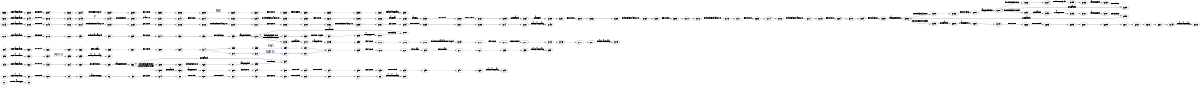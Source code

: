// copy this to aut.dot and run
// dot -Tpdf aut.dot > aut.pdf 
digraph G { size="8,5"; rankdir="LR";
q1 -> q0 [ style=dashed, color = green label="Push_Main_q236" ];
q2 -> q16 [ label="EnvFresh" ];
q3 -> q19 [ label="DeactivateReady" ];
q4 -> q6 [ label="" ];
q5 -> q14 [ label="EnvStore" ];
q6 -> q7 [ label="SMatch-MATCH" ];
q7 -> q5 [ label="" ];
q8 -> q10 [ label="EnvFresh" ];
q9 -> q12 [ label="EnvStore" ];
q10 -> q11 [ label="ReturnBind" ];
q11 -> q9 [ label="" ];
q12 -> q13 [ label="ReturnBind" ];
q13 -> q15 [ label="" ];
q14 -> q8 [ label="" ];
q15 -> q17 [ label="" ];
q16 -> q4 [ label="" ];
q17 -> q3 [ label="" ];
q18 -> q2 [ label="ActivateFrame" ];
q22 -> q46 [ label="EnvFresh" ];
q23 -> q49 [ label="DeactivateReady" ];
q24 -> q30 [ label="" ];
q25 -> q44 [ label="EnvStore" ];
q26 -> q28 [ label="" ];
q27 -> q33 [ label="ManyAppend" ];
q28 -> q29 [ style=dashed, color = green label="Push_Digit_q18" ];
q29 -> q27 [ label="" ];
q30 -> q31 [ label="BoundSetup" ];
q31 -> q32 [ label="ManyFreshList" ];
q32 -> q26 [ label="BoundCheckMore" ];
q32 -> q35 [ label="BoundCheckSuccess" ];
q33 -> q34 [ label="BoundIncr" ];
q34 -> q32 [ label="CutBiasAlt" ];
q35 -> q36 [ label="CutBiasAlt" ];
q36 -> q37 [ label="ManyReturn" ];
q37 -> q25 [ label="" ];
q38 -> q40 [ label="EnvFresh" ];
q39 -> q42 [ label="EnvStore" ];
q40 -> q41 [ label="ReturnBind" ];
q41 -> q39 [ label="" ];
q42 -> q43 [ label="ReturnBind" ];
q43 -> q45 [ label="" ];
q44 -> q38 [ label="" ];
q45 -> q47 [ label="" ];
q46 -> q24 [ label="" ];
q47 -> q23 [ label="" ];
q48 -> q22 [ label="ActivateFrame" ];
q52 -> q54 [ label="" ];
q53 -> q57 [ label="DeactivateReady" ];
q54 -> q55 [ fontsize = 26, fontname = courrier, color = blue, label="MATCH" ];
q55 -> q53 [ label="" ];
q56 -> q52 [ label="ActivateFrame" ];
q58 -> q82 [ label="EnvFresh" ];
q59 -> q85 [ label="DeactivateReady" ];
q60 -> q62 [ label="" ];
q61 -> q80 [ label="EnvStore" ];
q62 -> q63 [ label="GetStream" ];
q63 -> q61 [ label="" ];
q64 -> q74 [ label="" ];
q65 -> q76 [ label="EnvStore" ];
q66 -> q68 [ label="" ];
q67 -> q75 [ label="" ];
q68 -> q69 [ fontsize = 26, fontname = courrier, color = blue, label="END" ];
q69 -> q67 [ label="" ];
q70 -> q72 [ label="" ];
q71 -> q75 [ label="" ];
q72 -> q73 [ fontsize = 26, fontname = courrier, color = blue, label="MATCH" ];
q73 -> q71 [ label="" ];
q74 -> q70 [ label="" ];
q74 -> q66 [ label="" ];
q75 -> q65 [ label="" ];
q76 -> q78 [ label="" ];
q77 -> q81 [ label="" ];
q78 -> q79 [ label="SetStream" ];
q79 -> q77 [ label="ReturnLast" ];
q80 -> q64 [ label="" ];
q81 -> q83 [ label="" ];
q82 -> q60 [ label="" ];
q83 -> q59 [ label="" ];
q84 -> q58 [ label="ActivateFrame" ];
q86 -> q116 [ label="EnvFresh" ];
q87 -> q119 [ label="DeactivateReady" ];
q88 -> q90 [ label="" ];
q89 -> q114 [ label="EnvStore" ];
q90 -> q91 [ style=dashed, color = green label="Push_Natural_q48" ];
q91 -> q89 [ label="" ];
q92 -> q98 [ label="" ];
q93 -> q112 [ label="EnvStore" ];
q94 -> q96 [ label="" ];
q95 -> q101 [ label="ManyAppend" ];
q96 -> q97 [ style=dashed, color = green label="Push__WS_q56" ];
q97 -> q95 [ label="" ];
q98 -> q99 [ label="BoundSetup" ];
q99 -> q100 [ label="ManyFreshList" ];
q100 -> q94 [ label="BoundCheckMore" ];
q100 -> q103 [ label="BoundCheckSuccess" ];
q101 -> q102 [ label="BoundIncr" ];
q102 -> q100 [ label="CutBiasAlt" ];
q103 -> q104 [ label="CutBiasAlt" ];
q104 -> q105 [ label="ManyReturn" ];
q105 -> q93 [ label="" ];
q106 -> q108 [ label="" ];
q107 -> q110 [ label="EnvStore" ];
q108 -> q109 [ style=dashed, color = green label="Push__LookaheadNotWS_q84" ];
q109 -> q107 [ label="" ];
q110 -> q111 [ label="ReturnBind" ];
q111 -> q113 [ label="" ];
q112 -> q106 [ label="" ];
q113 -> q115 [ label="" ];
q114 -> q92 [ label="" ];
q115 -> q117 [ label="" ];
q116 -> q88 [ label="" ];
q117 -> q87 [ label="" ];
q118 -> q86 [ label="ActivateFrame" ];
q120 -> q140 [ label="EnvFresh" ];
q121 -> q143 [ label="DeactivateReady" ];
q122 -> q124 [ label="" ];
q123 -> q138 [ label="EnvStore" ];
q124 -> q125 [ style=dashed, color = green label="Push_Token__45_q118" ];
q125 -> q123 [ label="" ];
q126 -> q128 [ label="" ];
q127 -> q136 [ label="EnvStore" ];
q128 -> q129 [ style=dashed, color = green label="Push_Token__45_q118" ];
q129 -> q127 [ label="" ];
q130 -> q132 [ label="" ];
q131 -> q134 [ label="EnvStore" ];
q132 -> q133 [ style=dashed, color = green label="Push_Token__45_q118" ];
q133 -> q131 [ label="" ];
q134 -> q135 [ label="ReturnBind" ];
q135 -> q137 [ label="" ];
q136 -> q130 [ label="" ];
q137 -> q139 [ label="" ];
q138 -> q126 [ label="" ];
q139 -> q141 [ label="" ];
q140 -> q122 [ label="" ];
q141 -> q121 [ label="" ];
q142 -> q120 [ label="ActivateFrame" ];
q144 -> q216 [ label="EnvFresh" ];
q145 -> q219 [ label="DeactivateReady" ];
q146 -> q148 [ label="" ];
q147 -> q214 [ label="EnvStore" ];
q148 -> q149 [ fontsize = 26, fontname = courrier, color = blue, label="P" ];
q149 -> q150 [ label="DropOneOut" ];
q150 -> q151 [ label="EvalPure" ];
q151 -> q147 [ label="" ];
q152 -> q154 [ label="" ];
q153 -> q212 [ label="EnvStore" ];
q154 -> q155 [ style=dashed, color = green label="Push_Token__45_q118" ];
q155 -> q153 [ label="" ];
q156 -> q162 [ label="" ];
q157 -> q210 [ label="EnvStore" ];
q158 -> q160 [ label="EnvFresh" ];
q159 -> q164 [ label="CutBiasAlt" ];
q160 -> q161 [ label="ReturnBind" ];
q161 -> q159 [ label="" ];
q162 -> q163 [ label="CaseCall" ];
q163 -> q158 [ label="CaseTry" ];
q164 -> q165 [ label="CaseEnd" ];
q165 -> q157 [ label="" ];
q166 -> q168 [ label="" ];
q167 -> q208 [ label="EnvStore" ];
q168 -> q169 [ style=dashed, color = green label="Push_Token__45_q118" ];
q169 -> q167 [ label="" ];
q170 -> q172 [ label="" ];
q171 -> q206 [ label="EnvStore" ];
q172 -> q173 [ style=dashed, color = green label="Push_Token__45_q118" ];
q173 -> q171 [ label="" ];
q174 -> q176 [ label="" ];
q175 -> q204 [ label="EnvStore" ];
q176 -> q177 [ style=dashed, color = green label="Push_Token__45_q118" ];
q177 -> q175 [ label="" ];
q178 -> q194 [ label="" ];
q179 -> q202 [ label="EnvStore" ];
q180 -> q186 [ label="" ];
q181 -> q197 [ label="ManyAppend" ];
q182 -> q184 [ label="" ];
q183 -> q189 [ label="ManyAppend" ];
q184 -> q185 [ style=dashed, color = green label="Push_RGB_q142" ];
q185 -> q183 [ label="" ];
q186 -> q187 [ label="BoundSetup" ];
q187 -> q188 [ label="ManyFreshList" ];
q188 -> q182 [ label="BoundCheckMore" ];
q188 -> q191 [ label="BoundCheckSuccess" ];
q189 -> q190 [ label="BoundIncr" ];
q190 -> q188 [ label="CutBiasAlt" ];
q191 -> q192 [ label="CutBiasAlt" ];
q192 -> q193 [ label="ManyReturn" ];
q193 -> q181 [ label="" ];
q194 -> q195 [ label="BoundSetup" ];
q195 -> q196 [ label="ManyFreshList" ];
q196 -> q180 [ label="BoundCheckMore" ];
q196 -> q199 [ label="BoundCheckSuccess" ];
q197 -> q198 [ label="BoundIncr" ];
q198 -> q196 [ label="CutBiasAlt" ];
q199 -> q200 [ label="CutBiasAlt" ];
q200 -> q201 [ label="ManyReturn" ];
q201 -> q179 [ label="" ];
q202 -> q203 [ label="ReturnBind" ];
q203 -> q205 [ label="" ];
q204 -> q178 [ label="" ];
q205 -> q207 [ label="" ];
q206 -> q174 [ label="" ];
q207 -> q209 [ label="" ];
q208 -> q170 [ label="" ];
q209 -> q211 [ label="" ];
q210 -> q166 [ label="" ];
q211 -> q213 [ label="" ];
q212 -> q156 [ label="" ];
q213 -> q215 [ label="" ];
q214 -> q152 [ label="" ];
q215 -> q217 [ label="" ];
q216 -> q146 [ label="" ];
q217 -> q145 [ label="" ];
q218 -> q144 [ label="ActivateFrame" ];
q220 -> q234 [ label="EnvFresh" ];
q221 -> q237 [ label="DeactivateReady" ];
q222 -> q224 [ label="" ];
q223 -> q232 [ label="EnvStore" ];
q224 -> q225 [ style=dashed, color = green label="Push_PPM_q218" ];
q225 -> q223 [ label="" ];
q226 -> q228 [ label="" ];
q227 -> q230 [ label="EnvStore" ];
q228 -> q229 [ fontsize = 26, fontname = courrier, color = blue, label="END" ];
q229 -> q227 [ label="" ];
q230 -> q231 [ label="ReturnBind" ];
q231 -> q233 [ label="" ];
q232 -> q226 [ label="" ];
q233 -> q235 [ label="" ];
q234 -> q222 [ label="" ];
q235 -> q221 [ label="" ];
q236 -> q220 [ label="ActivateFrame" ];
}
// dot -Tpdf aut.dot > aut.pdf 
